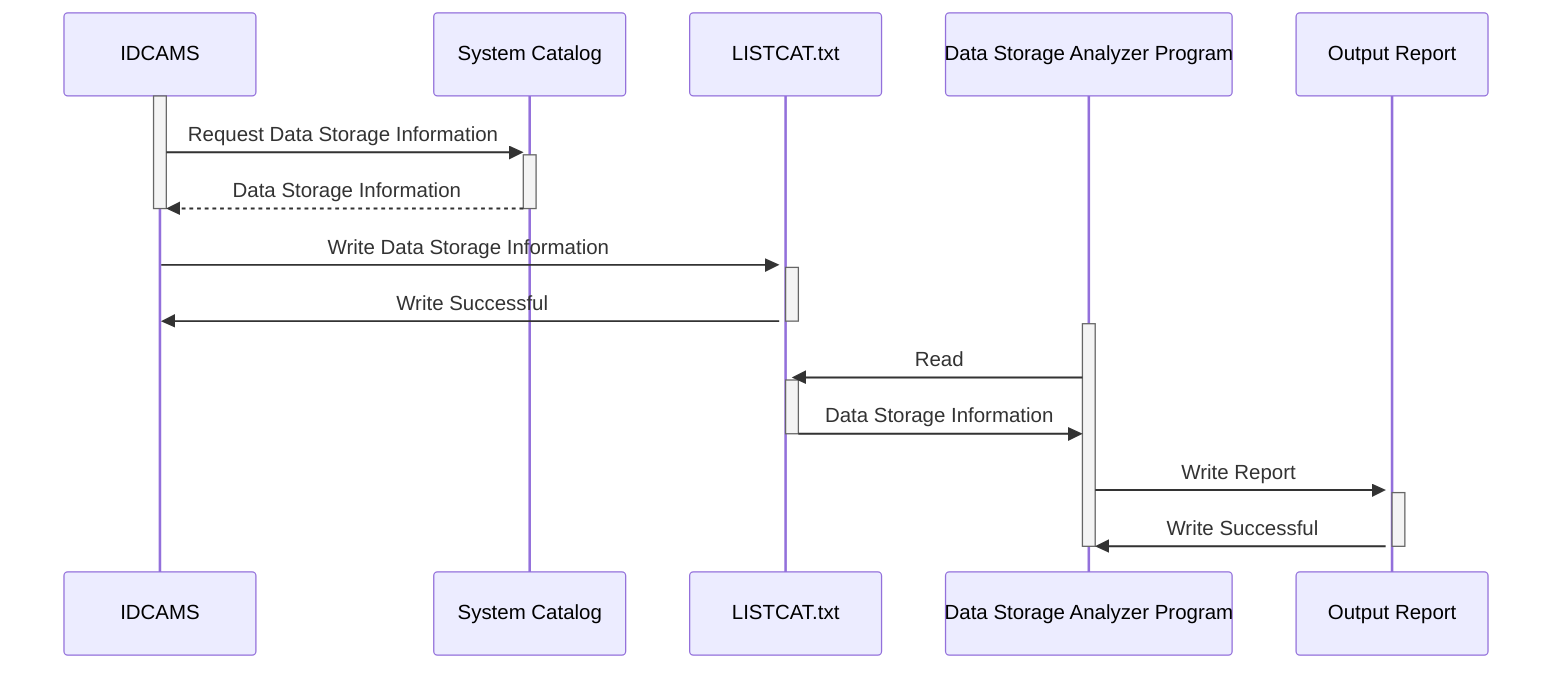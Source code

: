 sequenceDiagram
    %%Indicates the Participants involved in the process
    participant IDCAMS
    participant System Catalog
    participant LISTCAT.txt
    participant Data Storage Analyzer Program
    participant Output Report

    activate IDCAMS
    IDCAMS->>+System Catalog:  Request Data Storage Information
    System Catalog-->>-IDCAMS:  Data Storage Information
    deactivate IDCAMS
    
    activate LISTCAT.txt
    IDCAMS->>+LISTCAT.txt: Write Data Storage Information
    LISTCAT.txt->>IDCAMS: Write Successful
    deactivate LISTCAT.txt

    activate Data Storage Analyzer Program
    Data Storage Analyzer Program->>+LISTCAT.txt: Read
    LISTCAT.txt->>-Data Storage Analyzer Program: Data Storage Information

    activate Output Report
    Data Storage Analyzer Program->>+Output Report: Write Report
    Output Report->>-Data Storage Analyzer Program: Write Successful
    deactivate Data Storage Analyzer Program